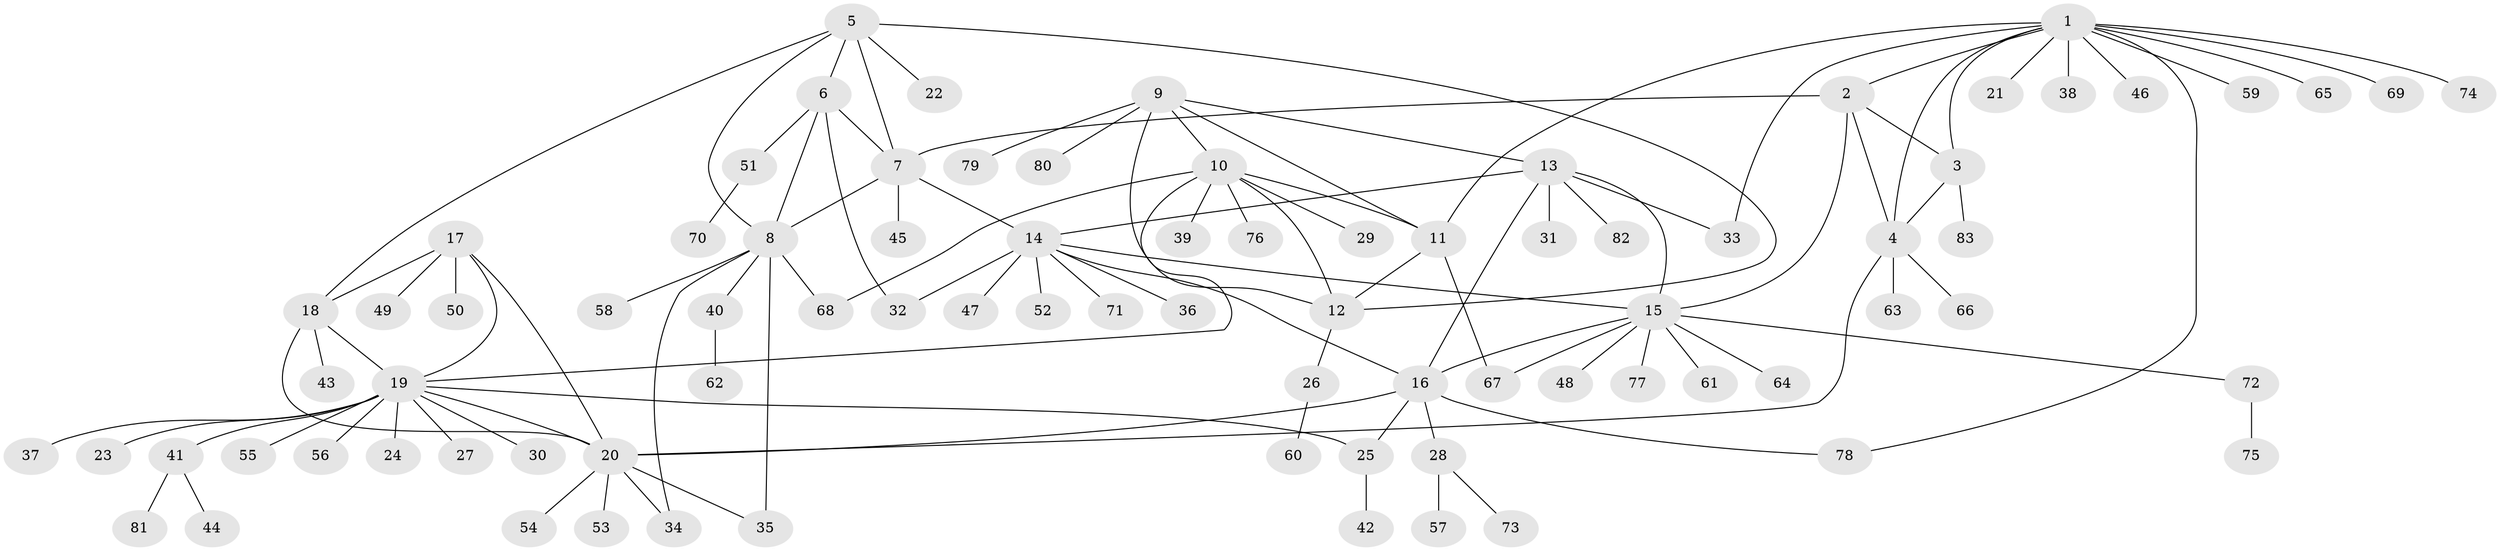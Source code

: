 // coarse degree distribution, {11: 0.015873015873015872, 4: 0.047619047619047616, 6: 0.031746031746031744, 9: 0.015873015873015872, 5: 0.031746031746031744, 7: 0.047619047619047616, 10: 0.015873015873015872, 8: 0.031746031746031744, 14: 0.015873015873015872, 1: 0.6190476190476191, 2: 0.12698412698412698}
// Generated by graph-tools (version 1.1) at 2025/24/03/03/25 07:24:17]
// undirected, 83 vertices, 111 edges
graph export_dot {
graph [start="1"]
  node [color=gray90,style=filled];
  1;
  2;
  3;
  4;
  5;
  6;
  7;
  8;
  9;
  10;
  11;
  12;
  13;
  14;
  15;
  16;
  17;
  18;
  19;
  20;
  21;
  22;
  23;
  24;
  25;
  26;
  27;
  28;
  29;
  30;
  31;
  32;
  33;
  34;
  35;
  36;
  37;
  38;
  39;
  40;
  41;
  42;
  43;
  44;
  45;
  46;
  47;
  48;
  49;
  50;
  51;
  52;
  53;
  54;
  55;
  56;
  57;
  58;
  59;
  60;
  61;
  62;
  63;
  64;
  65;
  66;
  67;
  68;
  69;
  70;
  71;
  72;
  73;
  74;
  75;
  76;
  77;
  78;
  79;
  80;
  81;
  82;
  83;
  1 -- 2;
  1 -- 3;
  1 -- 4;
  1 -- 11;
  1 -- 21;
  1 -- 33;
  1 -- 38;
  1 -- 46;
  1 -- 59;
  1 -- 65;
  1 -- 69;
  1 -- 74;
  1 -- 78;
  2 -- 3;
  2 -- 4;
  2 -- 7;
  2 -- 15;
  3 -- 4;
  3 -- 83;
  4 -- 20;
  4 -- 63;
  4 -- 66;
  5 -- 6;
  5 -- 7;
  5 -- 8;
  5 -- 12;
  5 -- 18;
  5 -- 22;
  6 -- 7;
  6 -- 8;
  6 -- 32;
  6 -- 51;
  7 -- 8;
  7 -- 14;
  7 -- 45;
  8 -- 34;
  8 -- 35;
  8 -- 40;
  8 -- 58;
  8 -- 68;
  9 -- 10;
  9 -- 11;
  9 -- 12;
  9 -- 13;
  9 -- 79;
  9 -- 80;
  10 -- 11;
  10 -- 12;
  10 -- 19;
  10 -- 29;
  10 -- 39;
  10 -- 68;
  10 -- 76;
  11 -- 12;
  11 -- 67;
  12 -- 26;
  13 -- 14;
  13 -- 15;
  13 -- 16;
  13 -- 31;
  13 -- 33;
  13 -- 82;
  14 -- 15;
  14 -- 16;
  14 -- 32;
  14 -- 36;
  14 -- 47;
  14 -- 52;
  14 -- 71;
  15 -- 16;
  15 -- 48;
  15 -- 61;
  15 -- 64;
  15 -- 67;
  15 -- 72;
  15 -- 77;
  16 -- 20;
  16 -- 25;
  16 -- 28;
  16 -- 78;
  17 -- 18;
  17 -- 19;
  17 -- 20;
  17 -- 49;
  17 -- 50;
  18 -- 19;
  18 -- 20;
  18 -- 43;
  19 -- 20;
  19 -- 23;
  19 -- 24;
  19 -- 25;
  19 -- 27;
  19 -- 30;
  19 -- 37;
  19 -- 41;
  19 -- 55;
  19 -- 56;
  20 -- 34;
  20 -- 35;
  20 -- 53;
  20 -- 54;
  25 -- 42;
  26 -- 60;
  28 -- 57;
  28 -- 73;
  40 -- 62;
  41 -- 44;
  41 -- 81;
  51 -- 70;
  72 -- 75;
}
